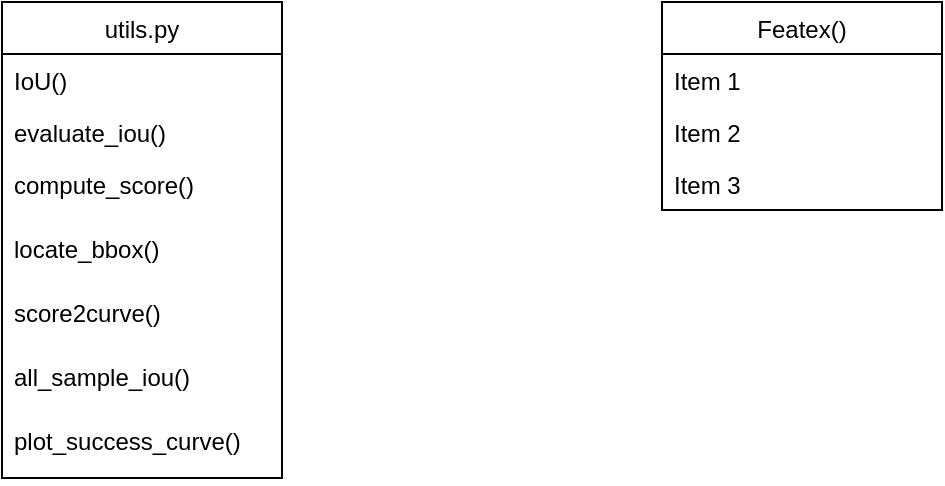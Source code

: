 <mxfile version="15.0.4" type="github">
  <diagram id="C5RBs43oDa-KdzZeNtuy" name="Page-1">
    <mxGraphModel dx="1038" dy="561" grid="1" gridSize="10" guides="1" tooltips="1" connect="1" arrows="1" fold="1" page="1" pageScale="1" pageWidth="827" pageHeight="1169" math="0" shadow="0">
      <root>
        <mxCell id="WIyWlLk6GJQsqaUBKTNV-0" />
        <mxCell id="WIyWlLk6GJQsqaUBKTNV-1" parent="WIyWlLk6GJQsqaUBKTNV-0" />
        <mxCell id="FuwenaIoW4sj--az6_5q-2" value="utils.py" style="swimlane;fontStyle=0;childLayout=stackLayout;horizontal=1;startSize=26;horizontalStack=0;resizeParent=1;resizeParentMax=0;resizeLast=0;collapsible=1;marginBottom=0;" vertex="1" parent="WIyWlLk6GJQsqaUBKTNV-1">
          <mxGeometry x="100" y="70" width="140" height="238" as="geometry">
            <mxRectangle x="220" y="160" width="70" height="26" as="alternateBounds" />
          </mxGeometry>
        </mxCell>
        <mxCell id="FuwenaIoW4sj--az6_5q-3" value="IoU()" style="text;strokeColor=none;fillColor=none;align=left;verticalAlign=top;spacingLeft=4;spacingRight=4;overflow=hidden;rotatable=0;points=[[0,0.5],[1,0.5]];portConstraint=eastwest;" vertex="1" parent="FuwenaIoW4sj--az6_5q-2">
          <mxGeometry y="26" width="140" height="26" as="geometry" />
        </mxCell>
        <mxCell id="FuwenaIoW4sj--az6_5q-4" value="evaluate_iou()" style="text;strokeColor=none;fillColor=none;align=left;verticalAlign=top;spacingLeft=4;spacingRight=4;overflow=hidden;rotatable=0;points=[[0,0.5],[1,0.5]];portConstraint=eastwest;" vertex="1" parent="FuwenaIoW4sj--az6_5q-2">
          <mxGeometry y="52" width="140" height="26" as="geometry" />
        </mxCell>
        <mxCell id="FuwenaIoW4sj--az6_5q-5" value="compute_score()" style="text;strokeColor=none;fillColor=none;align=left;verticalAlign=top;spacingLeft=4;spacingRight=4;overflow=hidden;rotatable=0;points=[[0,0.5],[1,0.5]];portConstraint=eastwest;" vertex="1" parent="FuwenaIoW4sj--az6_5q-2">
          <mxGeometry y="78" width="140" height="32" as="geometry" />
        </mxCell>
        <mxCell id="FuwenaIoW4sj--az6_5q-7" value="locate_bbox()" style="text;strokeColor=none;fillColor=none;align=left;verticalAlign=top;spacingLeft=4;spacingRight=4;overflow=hidden;rotatable=0;points=[[0,0.5],[1,0.5]];portConstraint=eastwest;" vertex="1" parent="FuwenaIoW4sj--az6_5q-2">
          <mxGeometry y="110" width="140" height="32" as="geometry" />
        </mxCell>
        <mxCell id="FuwenaIoW4sj--az6_5q-8" value="score2curve()" style="text;strokeColor=none;fillColor=none;align=left;verticalAlign=top;spacingLeft=4;spacingRight=4;overflow=hidden;rotatable=0;points=[[0,0.5],[1,0.5]];portConstraint=eastwest;" vertex="1" parent="FuwenaIoW4sj--az6_5q-2">
          <mxGeometry y="142" width="140" height="32" as="geometry" />
        </mxCell>
        <mxCell id="FuwenaIoW4sj--az6_5q-9" value="all_sample_iou()" style="text;strokeColor=none;fillColor=none;align=left;verticalAlign=top;spacingLeft=4;spacingRight=4;overflow=hidden;rotatable=0;points=[[0,0.5],[1,0.5]];portConstraint=eastwest;" vertex="1" parent="FuwenaIoW4sj--az6_5q-2">
          <mxGeometry y="174" width="140" height="32" as="geometry" />
        </mxCell>
        <mxCell id="FuwenaIoW4sj--az6_5q-10" value="plot_success_curve()" style="text;strokeColor=none;fillColor=none;align=left;verticalAlign=top;spacingLeft=4;spacingRight=4;overflow=hidden;rotatable=0;points=[[0,0.5],[1,0.5]];portConstraint=eastwest;" vertex="1" parent="FuwenaIoW4sj--az6_5q-2">
          <mxGeometry y="206" width="140" height="32" as="geometry" />
        </mxCell>
        <mxCell id="FuwenaIoW4sj--az6_5q-11" value="Featex()" style="swimlane;fontStyle=0;childLayout=stackLayout;horizontal=1;startSize=26;horizontalStack=0;resizeParent=1;resizeParentMax=0;resizeLast=0;collapsible=1;marginBottom=0;" vertex="1" parent="WIyWlLk6GJQsqaUBKTNV-1">
          <mxGeometry x="430" y="70" width="140" height="104" as="geometry" />
        </mxCell>
        <mxCell id="FuwenaIoW4sj--az6_5q-12" value="Item 1" style="text;strokeColor=none;fillColor=none;align=left;verticalAlign=top;spacingLeft=4;spacingRight=4;overflow=hidden;rotatable=0;points=[[0,0.5],[1,0.5]];portConstraint=eastwest;" vertex="1" parent="FuwenaIoW4sj--az6_5q-11">
          <mxGeometry y="26" width="140" height="26" as="geometry" />
        </mxCell>
        <mxCell id="FuwenaIoW4sj--az6_5q-13" value="Item 2" style="text;strokeColor=none;fillColor=none;align=left;verticalAlign=top;spacingLeft=4;spacingRight=4;overflow=hidden;rotatable=0;points=[[0,0.5],[1,0.5]];portConstraint=eastwest;" vertex="1" parent="FuwenaIoW4sj--az6_5q-11">
          <mxGeometry y="52" width="140" height="26" as="geometry" />
        </mxCell>
        <mxCell id="FuwenaIoW4sj--az6_5q-14" value="Item 3" style="text;strokeColor=none;fillColor=none;align=left;verticalAlign=top;spacingLeft=4;spacingRight=4;overflow=hidden;rotatable=0;points=[[0,0.5],[1,0.5]];portConstraint=eastwest;" vertex="1" parent="FuwenaIoW4sj--az6_5q-11">
          <mxGeometry y="78" width="140" height="26" as="geometry" />
        </mxCell>
      </root>
    </mxGraphModel>
  </diagram>
</mxfile>
